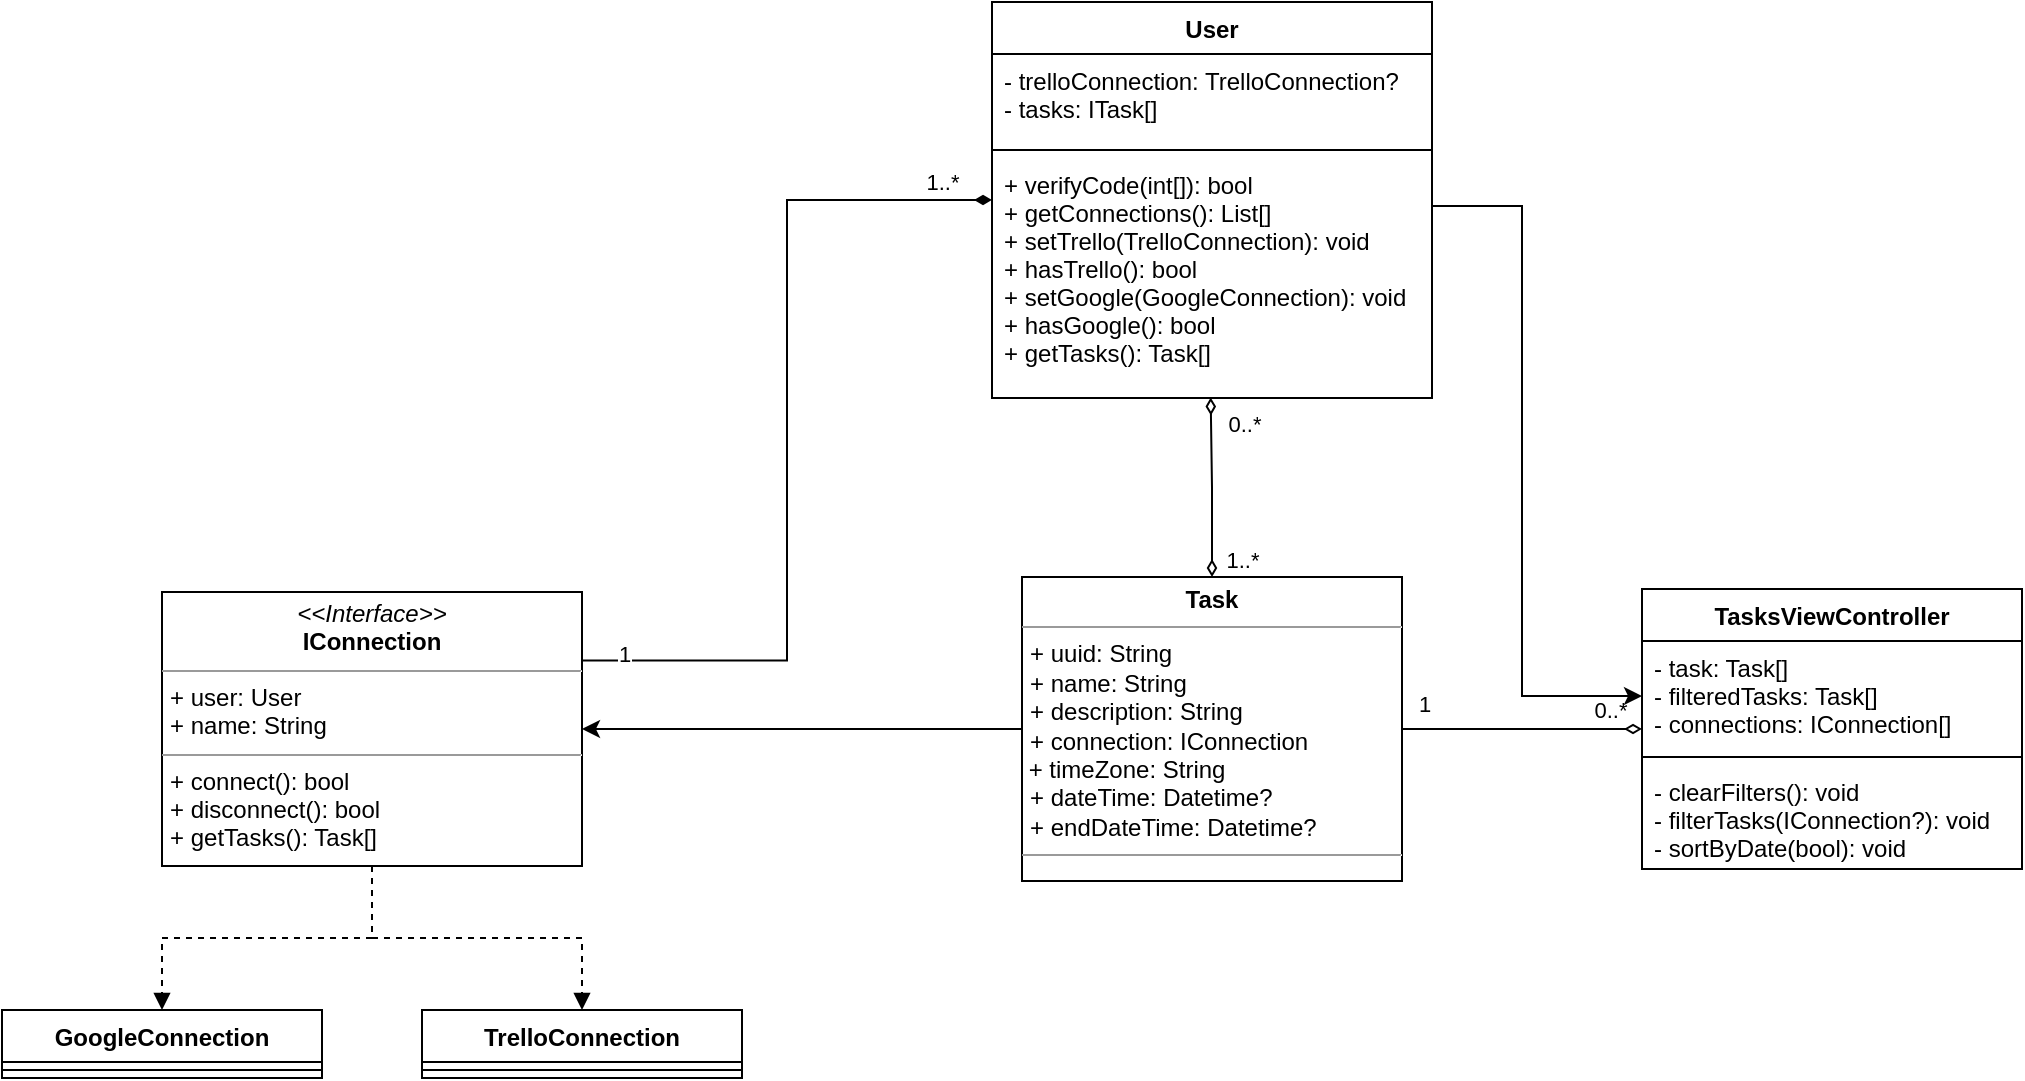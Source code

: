 <mxfile version="15.8.7" type="device" pages="8"><diagram name="objects" id="c4acf3e9-155e-7222-9cf6-157b1a14988f"><mxGraphModel dx="1102" dy="1025" grid="1" gridSize="10" guides="1" tooltips="1" connect="1" arrows="1" fold="1" page="1" pageScale="1" pageWidth="1100" pageHeight="850" background="none" math="0" shadow="0"><root><mxCell id="0"/><mxCell id="1" parent="0"/><mxCell id="479FMBqaORpaTtingYBn-34" style="edgeStyle=orthogonalEdgeStyle;rounded=0;orthogonalLoop=1;jettySize=auto;html=1;entryX=0.497;entryY=0.998;entryDx=0;entryDy=0;entryPerimeter=0;endArrow=diamondThin;endFill=0;startArrow=diamondThin;startFill=0;labelBackgroundColor=none;" parent="1" source="qAG87HGqs31yL2ftmN4N-1" target="qAG87HGqs31yL2ftmN4N-6" edge="1"><mxGeometry relative="1" as="geometry"/></mxCell><mxCell id="479FMBqaORpaTtingYBn-35" value="1..*" style="edgeLabel;html=1;align=center;verticalAlign=middle;resizable=0;points=[];labelBackgroundColor=none;" parent="479FMBqaORpaTtingYBn-34" vertex="1" connectable="0"><mxGeometry x="-0.153" y="-3" relative="1" as="geometry"><mxPoint x="12" y="30" as="offset"/></mxGeometry></mxCell><mxCell id="479FMBqaORpaTtingYBn-36" value="0..*" style="edgeLabel;html=1;align=center;verticalAlign=middle;resizable=0;points=[];labelBackgroundColor=none;" parent="479FMBqaORpaTtingYBn-34" vertex="1" connectable="0"><mxGeometry x="0.704" relative="1" as="geometry"><mxPoint x="16" as="offset"/></mxGeometry></mxCell><mxCell id="wJxzQ62k1vTJV0vwS_uj-3" style="edgeStyle=orthogonalEdgeStyle;rounded=0;orthogonalLoop=1;jettySize=auto;html=1;entryX=1;entryY=0.5;entryDx=0;entryDy=0;" parent="1" source="qAG87HGqs31yL2ftmN4N-1" target="qAG87HGqs31yL2ftmN4N-2" edge="1"><mxGeometry relative="1" as="geometry"/></mxCell><mxCell id="wJxzQ62k1vTJV0vwS_uj-4" style="edgeStyle=orthogonalEdgeStyle;rounded=0;orthogonalLoop=1;jettySize=auto;html=1;endArrow=diamondThin;endFill=0;" parent="1" source="qAG87HGqs31yL2ftmN4N-1" target="qAG87HGqs31yL2ftmN4N-14" edge="1"><mxGeometry relative="1" as="geometry"/></mxCell><mxCell id="wJxzQ62k1vTJV0vwS_uj-5" value="0..*" style="edgeLabel;html=1;align=center;verticalAlign=middle;resizable=0;points=[];" parent="wJxzQ62k1vTJV0vwS_uj-4" vertex="1" connectable="0"><mxGeometry x="0.733" y="1" relative="1" as="geometry"><mxPoint y="-9" as="offset"/></mxGeometry></mxCell><mxCell id="wJxzQ62k1vTJV0vwS_uj-6" value="1" style="edgeLabel;html=1;align=center;verticalAlign=middle;resizable=0;points=[];" parent="wJxzQ62k1vTJV0vwS_uj-4" vertex="1" connectable="0"><mxGeometry x="-0.813" y="1" relative="1" as="geometry"><mxPoint y="-12" as="offset"/></mxGeometry></mxCell><mxCell id="qAG87HGqs31yL2ftmN4N-1" value="&lt;p style=&quot;margin: 0px ; margin-top: 4px ; text-align: center&quot;&gt;&lt;b&gt;Task&lt;/b&gt;&lt;/p&gt;&lt;hr size=&quot;1&quot;&gt;&lt;p style=&quot;margin: 0px ; margin-left: 4px&quot;&gt;+ uuid: String&lt;br&gt;+ name: String&lt;/p&gt;&lt;p style=&quot;margin: 0px ; margin-left: 4px&quot;&gt;+ description: String&lt;/p&gt;&lt;p style=&quot;margin: 0px ; margin-left: 4px&quot;&gt;+ connection: IConnection&lt;/p&gt;&amp;nbsp;+ timeZone: String&lt;p style=&quot;margin: 0px ; margin-left: 4px&quot;&gt;+ dateTime: Datetime?&lt;/p&gt;&lt;p style=&quot;margin: 0px ; margin-left: 4px&quot;&gt;+ endDateTime: Datetime?&lt;/p&gt;&lt;hr size=&quot;1&quot;&gt;&lt;p style=&quot;margin: 0px ; margin-left: 4px&quot;&gt;&lt;br&gt;&lt;/p&gt;" style="verticalAlign=top;align=left;overflow=fill;fontSize=12;fontFamily=Helvetica;html=1;labelBackgroundColor=none;" parent="1" vertex="1"><mxGeometry x="560" y="417.5" width="190" height="152" as="geometry"/></mxCell><mxCell id="479FMBqaORpaTtingYBn-51" style="edgeStyle=orthogonalEdgeStyle;rounded=0;orthogonalLoop=1;jettySize=auto;html=1;dashed=1;startArrow=none;startFill=0;endArrow=block;endFill=1;labelBackgroundColor=none;" parent="1" source="qAG87HGqs31yL2ftmN4N-2" target="qAG87HGqs31yL2ftmN4N-41" edge="1"><mxGeometry relative="1" as="geometry"/></mxCell><mxCell id="479FMBqaORpaTtingYBn-52" style="edgeStyle=orthogonalEdgeStyle;rounded=0;orthogonalLoop=1;jettySize=auto;html=1;entryX=0.5;entryY=0;entryDx=0;entryDy=0;dashed=1;startArrow=none;startFill=0;endArrow=block;endFill=1;labelBackgroundColor=none;" parent="1" source="qAG87HGqs31yL2ftmN4N-2" target="qAG87HGqs31yL2ftmN4N-37" edge="1"><mxGeometry relative="1" as="geometry"/></mxCell><mxCell id="qAG87HGqs31yL2ftmN4N-2" value="&lt;p style=&quot;margin: 0px ; margin-top: 4px ; text-align: center&quot;&gt;&lt;i&gt;&amp;lt;&amp;lt;Interface&amp;gt;&amp;gt;&lt;/i&gt;&lt;br&gt;&lt;b&gt;IConnection&lt;/b&gt;&lt;/p&gt;&lt;hr size=&quot;1&quot;&gt;&lt;p style=&quot;margin: 0px ; margin-left: 4px&quot;&gt;+ user: User&lt;/p&gt;&lt;p style=&quot;margin: 0px ; margin-left: 4px&quot;&gt;+ name: String&lt;/p&gt;&lt;hr size=&quot;1&quot;&gt;&lt;p style=&quot;margin: 0px ; margin-left: 4px&quot;&gt;&lt;span&gt;+ connect(): bool&lt;/span&gt;&lt;/p&gt;&lt;p style=&quot;margin: 0px ; margin-left: 4px&quot;&gt;&lt;span&gt;+ disconnect(): bool&lt;/span&gt;&lt;/p&gt;&lt;p style=&quot;margin: 0px ; margin-left: 4px&quot;&gt;&lt;span&gt;+ getTasks(): Task[]&amp;nbsp;&lt;/span&gt;&lt;br&gt;&lt;/p&gt;" style="verticalAlign=top;align=left;overflow=fill;fontSize=12;fontFamily=Helvetica;html=1;labelBackgroundColor=none;" parent="1" vertex="1"><mxGeometry x="130" y="425" width="210" height="137" as="geometry"/></mxCell><mxCell id="479FMBqaORpaTtingYBn-46" style="edgeStyle=orthogonalEdgeStyle;rounded=0;orthogonalLoop=1;jettySize=auto;html=1;startArrow=none;startFill=0;endArrow=classic;endFill=1;entryX=0;entryY=0.5;entryDx=0;entryDy=0;labelBackgroundColor=none;" parent="1" source="qAG87HGqs31yL2ftmN4N-3" target="qAG87HGqs31yL2ftmN4N-15" edge="1"><mxGeometry relative="1" as="geometry"><Array as="points"><mxPoint x="810" y="232"/><mxPoint x="810" y="477"/><mxPoint x="870" y="477"/></Array></mxGeometry></mxCell><mxCell id="wJxzQ62k1vTJV0vwS_uj-7" style="edgeStyle=orthogonalEdgeStyle;rounded=0;orthogonalLoop=1;jettySize=auto;html=1;entryX=1;entryY=0.25;entryDx=0;entryDy=0;endArrow=none;endFill=0;startArrow=diamondThin;startFill=1;" parent="1" source="qAG87HGqs31yL2ftmN4N-3" target="qAG87HGqs31yL2ftmN4N-2" edge="1"><mxGeometry relative="1" as="geometry"/></mxCell><mxCell id="wJxzQ62k1vTJV0vwS_uj-9" value="1..*" style="edgeLabel;html=1;align=center;verticalAlign=middle;resizable=0;points=[];" parent="wJxzQ62k1vTJV0vwS_uj-7" vertex="1" connectable="0"><mxGeometry x="-0.883" y="-4" relative="1" as="geometry"><mxPoint y="-5" as="offset"/></mxGeometry></mxCell><mxCell id="wJxzQ62k1vTJV0vwS_uj-10" value="1" style="edgeLabel;html=1;align=center;verticalAlign=middle;resizable=0;points=[];" parent="wJxzQ62k1vTJV0vwS_uj-7" vertex="1" connectable="0"><mxGeometry x="0.906" y="-4" relative="1" as="geometry"><mxPoint as="offset"/></mxGeometry></mxCell><mxCell id="qAG87HGqs31yL2ftmN4N-3" value="User" style="swimlane;fontStyle=1;align=center;verticalAlign=top;childLayout=stackLayout;horizontal=1;startSize=26;horizontalStack=0;resizeParent=1;resizeParentMax=0;resizeLast=0;collapsible=1;marginBottom=0;fillColor=#FFFFFF;labelBackgroundColor=none;" parent="1" vertex="1"><mxGeometry x="545" y="130" width="220" height="198" as="geometry"/></mxCell><mxCell id="qAG87HGqs31yL2ftmN4N-4" value="- trelloConnection: TrelloConnection?&#10;- tasks: ITask[]" style="text;strokeColor=none;fillColor=none;align=left;verticalAlign=top;spacingLeft=4;spacingRight=4;overflow=hidden;rotatable=0;points=[[0,0.5],[1,0.5]];portConstraint=eastwest;labelBackgroundColor=none;" parent="qAG87HGqs31yL2ftmN4N-3" vertex="1"><mxGeometry y="26" width="220" height="44" as="geometry"/></mxCell><mxCell id="qAG87HGqs31yL2ftmN4N-5" value="" style="line;strokeWidth=1;fillColor=none;align=left;verticalAlign=middle;spacingTop=-1;spacingLeft=3;spacingRight=3;rotatable=0;labelPosition=right;points=[];portConstraint=eastwest;labelBackgroundColor=none;" parent="qAG87HGqs31yL2ftmN4N-3" vertex="1"><mxGeometry y="70" width="220" height="8" as="geometry"/></mxCell><mxCell id="qAG87HGqs31yL2ftmN4N-6" value="+ verifyCode(int[]): bool&#10;+ getConnections(): List[]&#10;+ setTrello(TrelloConnection): void&#10;+ hasTrello(): bool&#10;+ setGoogle(GoogleConnection): void&#10;+ hasGoogle(): bool&#10;+ getTasks(): Task[]" style="text;strokeColor=none;fillColor=none;align=left;verticalAlign=top;spacingLeft=4;spacingRight=4;overflow=hidden;rotatable=0;points=[[0,0.5],[1,0.5]];portConstraint=eastwest;labelBackgroundColor=none;" parent="qAG87HGqs31yL2ftmN4N-3" vertex="1"><mxGeometry y="78" width="220" height="120" as="geometry"/></mxCell><mxCell id="qAG87HGqs31yL2ftmN4N-14" value="TasksViewController" style="swimlane;fontStyle=1;align=center;verticalAlign=top;childLayout=stackLayout;horizontal=1;startSize=26;horizontalStack=0;resizeParent=1;resizeParentMax=0;resizeLast=0;collapsible=1;marginBottom=0;fillColor=#FFFFFF;labelBackgroundColor=none;" parent="1" vertex="1"><mxGeometry x="870" y="423.5" width="190" height="140" as="geometry"/></mxCell><mxCell id="qAG87HGqs31yL2ftmN4N-15" value="- task: Task[]&#10;- filteredTasks: Task[]&#10;- connections: IConnection[]" style="text;strokeColor=none;fillColor=none;align=left;verticalAlign=top;spacingLeft=4;spacingRight=4;overflow=hidden;rotatable=0;points=[[0,0.5],[1,0.5]];portConstraint=eastwest;labelBackgroundColor=none;" parent="qAG87HGqs31yL2ftmN4N-14" vertex="1"><mxGeometry y="26" width="190" height="54" as="geometry"/></mxCell><mxCell id="qAG87HGqs31yL2ftmN4N-16" value="" style="line;strokeWidth=1;fillColor=none;align=left;verticalAlign=middle;spacingTop=-1;spacingLeft=3;spacingRight=3;rotatable=0;labelPosition=right;points=[];portConstraint=eastwest;labelBackgroundColor=none;" parent="qAG87HGqs31yL2ftmN4N-14" vertex="1"><mxGeometry y="80" width="190" height="8" as="geometry"/></mxCell><mxCell id="qAG87HGqs31yL2ftmN4N-17" value="- clearFilters(): void&#10;- filterTasks(IConnection?): void&#10;- sortByDate(bool): void" style="text;strokeColor=none;fillColor=none;align=left;verticalAlign=top;spacingLeft=4;spacingRight=4;overflow=hidden;rotatable=0;points=[[0,0.5],[1,0.5]];portConstraint=eastwest;labelBackgroundColor=none;" parent="qAG87HGqs31yL2ftmN4N-14" vertex="1"><mxGeometry y="88" width="190" height="52" as="geometry"/></mxCell><mxCell id="qAG87HGqs31yL2ftmN4N-37" value="TrelloConnection" style="swimlane;fontStyle=1;align=center;verticalAlign=top;childLayout=stackLayout;horizontal=1;startSize=26;horizontalStack=0;resizeParent=1;resizeParentMax=0;resizeLast=0;collapsible=1;marginBottom=0;fillColor=#FFFFFF;labelBackgroundColor=none;" parent="1" vertex="1"><mxGeometry x="260" y="634" width="160" height="34" as="geometry"/></mxCell><mxCell id="qAG87HGqs31yL2ftmN4N-39" value="" style="line;strokeWidth=1;fillColor=none;align=left;verticalAlign=middle;spacingTop=-1;spacingLeft=3;spacingRight=3;rotatable=0;labelPosition=right;points=[];portConstraint=eastwest;labelBackgroundColor=none;" parent="qAG87HGqs31yL2ftmN4N-37" vertex="1"><mxGeometry y="26" width="160" height="8" as="geometry"/></mxCell><mxCell id="qAG87HGqs31yL2ftmN4N-41" value="GoogleConnection" style="swimlane;fontStyle=1;align=center;verticalAlign=top;childLayout=stackLayout;horizontal=1;startSize=26;horizontalStack=0;resizeParent=1;resizeParentMax=0;resizeLast=0;collapsible=1;marginBottom=0;fillColor=#FFFFFF;labelBackgroundColor=none;" parent="1" vertex="1"><mxGeometry x="50" y="634" width="160" height="34" as="geometry"/></mxCell><mxCell id="qAG87HGqs31yL2ftmN4N-43" value="" style="line;strokeWidth=1;fillColor=none;align=left;verticalAlign=middle;spacingTop=-1;spacingLeft=3;spacingRight=3;rotatable=0;labelPosition=right;points=[];portConstraint=eastwest;labelBackgroundColor=none;" parent="qAG87HGqs31yL2ftmN4N-41" vertex="1"><mxGeometry y="26" width="160" height="8" as="geometry"/></mxCell></root></mxGraphModel></diagram><diagram id="hicM_VRNkgBod7-8KeGH" name="ValidateUser"><mxGraphModel dx="2942" dy="1225" grid="1" gridSize="10" guides="1" tooltips="1" connect="1" arrows="1" fold="1" page="1" pageScale="1" pageWidth="1100" pageHeight="850" math="0" shadow="0"><root><mxCell id="VE0CXo0zXC8THu6webNj-0"/><mxCell id="VE0CXo0zXC8THu6webNj-1" parent="VE0CXo0zXC8THu6webNj-0"/><mxCell id="9j-a7yuQffWywCMtLHny-0" value="ValidateUser" style="shape=umlFrame;whiteSpace=wrap;html=1;labelBackgroundColor=default;fillColor=default;width=150;height=30;" parent="VE0CXo0zXC8THu6webNj-1" vertex="1"><mxGeometry x="10" y="10" width="450" height="250" as="geometry"/></mxCell><mxCell id="Cuh77TP77Z4yjUwXI4Io-0" value="" style="shape=umlLifeline;participant=umlActor;perimeter=lifelinePerimeter;whiteSpace=wrap;html=1;container=1;collapsible=0;recursiveResize=0;verticalAlign=top;spacingTop=36;outlineConnect=0;" parent="VE0CXo0zXC8THu6webNj-1" vertex="1"><mxGeometry x="50" y="70" width="20" height="170" as="geometry"/></mxCell><mxCell id="0GEr8mqfMvq5lsfHQbk6-0" value="" style="html=1;points=[];perimeter=orthogonalPerimeter;" parent="Cuh77TP77Z4yjUwXI4Io-0" vertex="1"><mxGeometry x="5" y="60" width="10" height="100" as="geometry"/></mxCell><mxCell id="Cuh77TP77Z4yjUwXI4Io-1" value=":SmartMirror" style="shape=umlLifeline;perimeter=lifelinePerimeter;whiteSpace=wrap;html=1;container=1;collapsible=0;recursiveResize=0;outlineConnect=0;" parent="VE0CXo0zXC8THu6webNj-1" vertex="1"><mxGeometry x="170" y="70" width="100" height="170" as="geometry"/></mxCell><mxCell id="0GEr8mqfMvq5lsfHQbk6-1" value="" style="html=1;points=[];perimeter=orthogonalPerimeter;" parent="Cuh77TP77Z4yjUwXI4Io-1" vertex="1"><mxGeometry x="45" y="60" width="10" height="100" as="geometry"/></mxCell><mxCell id="hUw5KnaCHuZjkB6DWMlz-0" value=":User" style="shape=umlLifeline;perimeter=lifelinePerimeter;whiteSpace=wrap;html=1;container=1;collapsible=0;recursiveResize=0;outlineConnect=0;" parent="VE0CXo0zXC8THu6webNj-1" vertex="1"><mxGeometry x="330" y="70" width="100" height="170" as="geometry"/></mxCell><mxCell id="PkJLVLfTf_6x_08dS5nS-3" value="" style="html=1;points=[];perimeter=orthogonalPerimeter;" parent="hUw5KnaCHuZjkB6DWMlz-0" vertex="1"><mxGeometry x="45" y="60" width="10" height="100" as="geometry"/></mxCell><mxCell id="ztdnOOwuudm6rPmFdufF-0" value="MirrorUser" style="text;html=1;strokeColor=none;fillColor=none;align=center;verticalAlign=middle;whiteSpace=wrap;rounded=0;labelBackgroundColor=default;" parent="VE0CXo0zXC8THu6webNj-1" vertex="1"><mxGeometry x="30" y="40" width="60" height="30" as="geometry"/></mxCell><mxCell id="sweAXN6GHz_kAGWKmhMI-0" value="User[]" style="html=1;verticalAlign=bottom;endArrow=open;dashed=1;endSize=8;rounded=0;labelBackgroundColor=default;exitX=-0.1;exitY=0.306;exitDx=0;exitDy=0;exitPerimeter=0;entryX=1.029;entryY=0.298;entryDx=0;entryDy=0;entryPerimeter=0;" parent="VE0CXo0zXC8THu6webNj-1" source="0GEr8mqfMvq5lsfHQbk6-1" target="0GEr8mqfMvq5lsfHQbk6-0" edge="1"><mxGeometry relative="1" as="geometry"><mxPoint x="215.34" y="160.04" as="sourcePoint"/><mxPoint x="110" y="160" as="targetPoint"/></mxGeometry></mxCell><mxCell id="sweAXN6GHz_kAGWKmhMI-1" value="authenticate(User, String)" style="html=1;verticalAlign=bottom;endArrow=block;rounded=0;labelBackgroundColor=default;exitX=0.965;exitY=0.5;exitDx=0;exitDy=0;exitPerimeter=0;entryX=-0.084;entryY=0.5;entryDx=0;entryDy=0;entryPerimeter=0;" parent="VE0CXo0zXC8THu6webNj-1" source="0GEr8mqfMvq5lsfHQbk6-0" target="0GEr8mqfMvq5lsfHQbk6-1" edge="1"><mxGeometry width="80" relative="1" as="geometry"><mxPoint x="90" y="180" as="sourcePoint"/><mxPoint x="170" y="180" as="targetPoint"/></mxGeometry></mxCell><mxCell id="sweAXN6GHz_kAGWKmhMI-2" value="getUsers()" style="html=1;verticalAlign=bottom;endArrow=block;rounded=0;labelBackgroundColor=default;entryX=-0.003;entryY=0.098;entryDx=0;entryDy=0;entryPerimeter=0;" parent="VE0CXo0zXC8THu6webNj-1" source="0GEr8mqfMvq5lsfHQbk6-0" target="0GEr8mqfMvq5lsfHQbk6-1" edge="1"><mxGeometry width="80" relative="1" as="geometry"><mxPoint x="90" y="140" as="sourcePoint"/><mxPoint x="170" y="140" as="targetPoint"/></mxGeometry></mxCell><mxCell id="sweAXN6GHz_kAGWKmhMI-3" value="verifyCode(String)" style="html=1;verticalAlign=bottom;endArrow=block;rounded=0;labelBackgroundColor=default;exitX=0.966;exitY=0.698;exitDx=0;exitDy=0;exitPerimeter=0;entryX=0;entryY=0.7;entryDx=0;entryDy=0;entryPerimeter=0;" parent="VE0CXo0zXC8THu6webNj-1" source="0GEr8mqfMvq5lsfHQbk6-1" target="PkJLVLfTf_6x_08dS5nS-3" edge="1"><mxGeometry width="80" relative="1" as="geometry"><mxPoint x="250" y="200" as="sourcePoint"/><mxPoint x="330" y="200" as="targetPoint"/></mxGeometry></mxCell><mxCell id="sweAXN6GHz_kAGWKmhMI-4" value="bool" style="html=1;verticalAlign=bottom;endArrow=open;dashed=1;endSize=8;rounded=0;labelBackgroundColor=default;exitX=0;exitY=0.897;exitDx=0;exitDy=0;exitPerimeter=0;" parent="VE0CXo0zXC8THu6webNj-1" source="PkJLVLfTf_6x_08dS5nS-3" target="0GEr8mqfMvq5lsfHQbk6-1" edge="1"><mxGeometry relative="1" as="geometry"><mxPoint x="350" y="220" as="sourcePoint"/><mxPoint x="270" y="220" as="targetPoint"/></mxGeometry></mxCell></root></mxGraphModel></diagram><diagram name="ViewTasks" id="qxwbyWDX572zojoTOQ6J"><mxGraphModel dx="2942" dy="1225" grid="1" gridSize="10" guides="1" tooltips="1" connect="1" arrows="1" fold="1" page="1" pageScale="1" pageWidth="1100" pageHeight="850" math="0" shadow="0"><root><mxCell id="ssUZcNrl1HIFEzTQWyy0-0"/><mxCell id="ssUZcNrl1HIFEzTQWyy0-1" parent="ssUZcNrl1HIFEzTQWyy0-0"/><mxCell id="gQPjB6Xiz0OQfHeISH02-0" value="ViewTasks" style="shape=umlFrame;whiteSpace=wrap;html=1;labelBackgroundColor=default;fillColor=default;width=150;height=30;" parent="ssUZcNrl1HIFEzTQWyy0-1" vertex="1"><mxGeometry x="10" y="10" width="610" height="310" as="geometry"/></mxCell><mxCell id="ssUZcNrl1HIFEzTQWyy0-2" value="" style="shape=umlLifeline;participant=umlActor;perimeter=lifelinePerimeter;whiteSpace=wrap;html=1;container=1;collapsible=0;recursiveResize=0;verticalAlign=top;spacingTop=36;outlineConnect=0;" parent="ssUZcNrl1HIFEzTQWyy0-1" vertex="1"><mxGeometry x="50" y="70" width="20" height="230" as="geometry"/></mxCell><mxCell id="ONKqaKUq7SZZ5B4sFFMA-23" value="" style="html=1;points=[];perimeter=orthogonalPerimeter;labelBackgroundColor=default;fillColor=default;" parent="ssUZcNrl1HIFEzTQWyy0-2" vertex="1"><mxGeometry x="5" y="60" width="10" height="160" as="geometry"/></mxCell><mxCell id="ssUZcNrl1HIFEzTQWyy0-4" value=":SmartMirror" style="shape=umlLifeline;perimeter=lifelinePerimeter;whiteSpace=wrap;html=1;container=1;collapsible=0;recursiveResize=0;outlineConnect=0;" parent="ssUZcNrl1HIFEzTQWyy0-1" vertex="1"><mxGeometry x="170" y="70" width="100" height="130" as="geometry"/></mxCell><mxCell id="ssUZcNrl1HIFEzTQWyy0-8" value=":TaskViewController" style="shape=umlLifeline;perimeter=lifelinePerimeter;whiteSpace=wrap;html=1;container=1;collapsible=0;recursiveResize=0;outlineConnect=0;" parent="ssUZcNrl1HIFEzTQWyy0-1" vertex="1"><mxGeometry x="320" y="70" width="120" height="230" as="geometry"/></mxCell><mxCell id="ONKqaKUq7SZZ5B4sFFMA-25" value="" style="html=1;points=[];perimeter=orthogonalPerimeter;labelBackgroundColor=default;fillColor=default;" parent="ssUZcNrl1HIFEzTQWyy0-8" vertex="1"><mxGeometry x="55" y="80" width="10" height="140" as="geometry"/></mxCell><mxCell id="ssUZcNrl1HIFEzTQWyy0-18" value="MirrorUser" style="text;html=1;strokeColor=none;fillColor=none;align=center;verticalAlign=middle;whiteSpace=wrap;rounded=0;labelBackgroundColor=default;" parent="ssUZcNrl1HIFEzTQWyy0-1" vertex="1"><mxGeometry x="30" y="40" width="60" height="30" as="geometry"/></mxCell><mxCell id="ONKqaKUq7SZZ5B4sFFMA-1" value=":User" style="shape=umlLifeline;perimeter=lifelinePerimeter;whiteSpace=wrap;html=1;container=1;collapsible=0;recursiveResize=0;outlineConnect=0;" parent="ssUZcNrl1HIFEzTQWyy0-1" vertex="1"><mxGeometry x="490" y="70" width="100" height="230" as="geometry"/></mxCell><mxCell id="ONKqaKUq7SZZ5B4sFFMA-26" value="" style="html=1;points=[];perimeter=orthogonalPerimeter;labelBackgroundColor=default;fillColor=default;" parent="ONKqaKUq7SZZ5B4sFFMA-1" vertex="1"><mxGeometry x="45" y="100" width="10" height="40" as="geometry"/></mxCell><mxCell id="ONKqaKUq7SZZ5B4sFFMA-3" value="open task view" style="html=1;verticalAlign=bottom;endArrow=block;rounded=0;labelBackgroundColor=default;exitX=0.914;exitY=0.057;exitDx=0;exitDy=0;exitPerimeter=0;entryX=0.086;entryY=0.243;entryDx=0;entryDy=0;entryPerimeter=0;" parent="ssUZcNrl1HIFEzTQWyy0-1" source="ONKqaKUq7SZZ5B4sFFMA-23" target="ONKqaKUq7SZZ5B4sFFMA-24" edge="1"><mxGeometry width="80" relative="1" as="geometry"><mxPoint x="90" y="210" as="sourcePoint"/><mxPoint x="210" y="140" as="targetPoint"/><Array as="points"/></mxGeometry></mxCell><mxCell id="ONKqaKUq7SZZ5B4sFFMA-4" value="loadUserTasks(activeUser)" style="html=1;verticalAlign=bottom;endArrow=block;rounded=0;labelBackgroundColor=default;entryX=-0.038;entryY=0.069;entryDx=0;entryDy=0;entryPerimeter=0;" parent="ssUZcNrl1HIFEzTQWyy0-1" target="ONKqaKUq7SZZ5B4sFFMA-25" edge="1"><mxGeometry width="80" relative="1" as="geometry"><mxPoint x="219.929" y="160" as="sourcePoint"/><mxPoint x="370" y="160" as="targetPoint"/><Array as="points"/></mxGeometry></mxCell><mxCell id="ONKqaKUq7SZZ5B4sFFMA-6" value="getTasks()" style="html=1;verticalAlign=bottom;endArrow=block;rounded=0;labelBackgroundColor=default;entryX=0.105;entryY=0.24;entryDx=0;entryDy=0;entryPerimeter=0;exitX=1.01;exitY=0.212;exitDx=0;exitDy=0;exitPerimeter=0;" parent="ssUZcNrl1HIFEzTQWyy0-1" source="ONKqaKUq7SZZ5B4sFFMA-25" target="ONKqaKUq7SZZ5B4sFFMA-26" edge="1"><mxGeometry width="80" relative="1" as="geometry"><mxPoint x="390" y="180" as="sourcePoint"/><mxPoint x="539.5" y="180" as="targetPoint"/><Array as="points"/></mxGeometry></mxCell><mxCell id="ONKqaKUq7SZZ5B4sFFMA-16" value="filterTasks(IConnection[])" style="html=1;verticalAlign=bottom;endArrow=block;rounded=0;labelBackgroundColor=default;entryX=-0.033;entryY=0.76;entryDx=0;entryDy=0;entryPerimeter=0;" parent="ssUZcNrl1HIFEzTQWyy0-1" edge="1"><mxGeometry width="80" relative="1" as="geometry"><mxPoint x="65" y="240" as="sourcePoint"/><mxPoint x="374.67" y="240" as="targetPoint"/><Array as="points"/></mxGeometry></mxCell><mxCell id="ONKqaKUq7SZZ5B4sFFMA-18" value="sortByDate(bool)" style="html=1;verticalAlign=bottom;endArrow=block;rounded=0;labelBackgroundColor=default;entryX=-0.033;entryY=0.84;entryDx=0;entryDy=0;entryPerimeter=0;" parent="ssUZcNrl1HIFEzTQWyy0-1" edge="1"><mxGeometry width="80" relative="1" as="geometry"><mxPoint x="65" y="260" as="sourcePoint"/><mxPoint x="374.67" y="260" as="targetPoint"/><Array as="points"/></mxGeometry></mxCell><mxCell id="ONKqaKUq7SZZ5B4sFFMA-19" value="" style="html=1;verticalAlign=bottom;endArrow=open;dashed=1;endSize=8;rounded=0;labelBackgroundColor=default;exitX=-0.257;exitY=0.681;exitDx=0;exitDy=0;exitPerimeter=0;" parent="ssUZcNrl1HIFEzTQWyy0-1" edge="1"><mxGeometry relative="1" as="geometry"><mxPoint x="372.43" y="220.25" as="sourcePoint"/><mxPoint x="65" y="220.25" as="targetPoint"/></mxGeometry></mxCell><mxCell id="ONKqaKUq7SZZ5B4sFFMA-20" value="filteredTasks" style="edgeLabel;html=1;align=center;verticalAlign=middle;resizable=0;points=[];" parent="ONKqaKUq7SZZ5B4sFFMA-19" vertex="1" connectable="0"><mxGeometry x="-0.138" y="-1" relative="1" as="geometry"><mxPoint x="-11" y="-9" as="offset"/></mxGeometry></mxCell><mxCell id="ONKqaKUq7SZZ5B4sFFMA-21" value="" style="html=1;verticalAlign=bottom;endArrow=open;dashed=1;endSize=8;rounded=0;labelBackgroundColor=default;exitX=0.067;exitY=0.919;exitDx=0;exitDy=0;exitPerimeter=0;" parent="ssUZcNrl1HIFEzTQWyy0-1" edge="1"><mxGeometry relative="1" as="geometry"><mxPoint x="375.67" y="279.75" as="sourcePoint"/><mxPoint x="65" y="279.75" as="targetPoint"/></mxGeometry></mxCell><mxCell id="ONKqaKUq7SZZ5B4sFFMA-22" value="filteredTasks" style="edgeLabel;html=1;align=center;verticalAlign=middle;resizable=0;points=[];" parent="ONKqaKUq7SZZ5B4sFFMA-21" vertex="1" connectable="0"><mxGeometry x="-0.138" y="-1" relative="1" as="geometry"><mxPoint x="-11" y="-9" as="offset"/></mxGeometry></mxCell><mxCell id="ONKqaKUq7SZZ5B4sFFMA-24" value="" style="html=1;points=[];perimeter=orthogonalPerimeter;labelBackgroundColor=default;fillColor=default;" parent="ssUZcNrl1HIFEzTQWyy0-1" vertex="1"><mxGeometry x="215" y="130" width="10" height="40" as="geometry"/></mxCell><mxCell id="ONKqaKUq7SZZ5B4sFFMA-12" value="" style="html=1;verticalAlign=bottom;endArrow=open;dashed=1;endSize=8;rounded=0;labelBackgroundColor=default;entryX=1.033;entryY=0.599;entryDx=0;entryDy=0;entryPerimeter=0;exitX=-0.033;exitY=0.763;exitDx=0;exitDy=0;exitPerimeter=0;" parent="ssUZcNrl1HIFEzTQWyy0-1" edge="1"><mxGeometry relative="1" as="geometry"><mxPoint x="534.67" y="199.71" as="sourcePoint"/><mxPoint x="385.33" y="199.75" as="targetPoint"/></mxGeometry></mxCell><mxCell id="ONKqaKUq7SZZ5B4sFFMA-13" value="ITask[]" style="edgeLabel;html=1;align=center;verticalAlign=middle;resizable=0;points=[];" parent="ONKqaKUq7SZZ5B4sFFMA-12" vertex="1" connectable="0"><mxGeometry x="-0.138" y="-1" relative="1" as="geometry"><mxPoint x="-11" y="-9" as="offset"/></mxGeometry></mxCell></root></mxGraphModel></diagram><diagram name="ViewUnvisitedTasks" id="M4Fs6Sh7pgFPt5oZGFmm"><mxGraphModel dx="2942" dy="1225" grid="1" gridSize="10" guides="1" tooltips="1" connect="1" arrows="1" fold="1" page="1" pageScale="1" pageWidth="1100" pageHeight="850" math="0" shadow="0"><root><mxCell id="Ki6pN4W9C_8Ykn7EgMq9-0"/><mxCell id="Ki6pN4W9C_8Ykn7EgMq9-1" parent="Ki6pN4W9C_8Ykn7EgMq9-0"/><mxCell id="VWcmjscTVBo4fIG7iPxc-0" value="ViewUnvisitedTasks" style="shape=umlFrame;whiteSpace=wrap;html=1;labelBackgroundColor=default;fillColor=default;width=150;height=30;" parent="Ki6pN4W9C_8Ykn7EgMq9-1" vertex="1"><mxGeometry x="10" y="10" width="610" height="290" as="geometry"/></mxCell><mxCell id="Ki6pN4W9C_8Ykn7EgMq9-2" value="" style="shape=umlLifeline;participant=umlActor;perimeter=lifelinePerimeter;whiteSpace=wrap;html=1;container=1;collapsible=0;recursiveResize=0;verticalAlign=top;spacingTop=36;outlineConnect=0;" parent="Ki6pN4W9C_8Ykn7EgMq9-1" vertex="1"><mxGeometry x="50" y="70" width="20" height="210" as="geometry"/></mxCell><mxCell id="Ki6pN4W9C_8Ykn7EgMq9-3" value="" style="html=1;points=[];perimeter=orthogonalPerimeter;labelBackgroundColor=default;fillColor=default;" parent="Ki6pN4W9C_8Ykn7EgMq9-2" vertex="1"><mxGeometry x="5" y="60" width="10" height="140" as="geometry"/></mxCell><mxCell id="Ki6pN4W9C_8Ykn7EgMq9-4" value=":SmartMirror" style="shape=umlLifeline;perimeter=lifelinePerimeter;whiteSpace=wrap;html=1;container=1;collapsible=0;recursiveResize=0;outlineConnect=0;" parent="Ki6pN4W9C_8Ykn7EgMq9-1" vertex="1"><mxGeometry x="170" y="70" width="100" height="170" as="geometry"/></mxCell><mxCell id="Ki6pN4W9C_8Ykn7EgMq9-5" value=":TaskViewController" style="shape=umlLifeline;perimeter=lifelinePerimeter;whiteSpace=wrap;html=1;container=1;collapsible=0;recursiveResize=0;outlineConnect=0;" parent="Ki6pN4W9C_8Ykn7EgMq9-1" vertex="1"><mxGeometry x="320" y="70" width="120" height="210" as="geometry"/></mxCell><mxCell id="Ki6pN4W9C_8Ykn7EgMq9-6" value="" style="html=1;points=[];perimeter=orthogonalPerimeter;labelBackgroundColor=default;fillColor=default;" parent="Ki6pN4W9C_8Ykn7EgMq9-5" vertex="1"><mxGeometry x="55" y="80" width="10" height="120" as="geometry"/></mxCell><mxCell id="Ki6pN4W9C_8Ykn7EgMq9-7" value="MirrorUser" style="text;html=1;strokeColor=none;fillColor=none;align=center;verticalAlign=middle;whiteSpace=wrap;rounded=0;labelBackgroundColor=default;" parent="Ki6pN4W9C_8Ykn7EgMq9-1" vertex="1"><mxGeometry x="30" y="40" width="60" height="30" as="geometry"/></mxCell><mxCell id="Ki6pN4W9C_8Ykn7EgMq9-8" value=":User" style="shape=umlLifeline;perimeter=lifelinePerimeter;whiteSpace=wrap;html=1;container=1;collapsible=0;recursiveResize=0;outlineConnect=0;" parent="Ki6pN4W9C_8Ykn7EgMq9-1" vertex="1"><mxGeometry x="490" y="70" width="100" height="210" as="geometry"/></mxCell><mxCell id="Ki6pN4W9C_8Ykn7EgMq9-9" value="" style="html=1;points=[];perimeter=orthogonalPerimeter;labelBackgroundColor=default;fillColor=default;" parent="Ki6pN4W9C_8Ykn7EgMq9-8" vertex="1"><mxGeometry x="45" y="100" width="10" height="40" as="geometry"/></mxCell><mxCell id="Ki6pN4W9C_8Ykn7EgMq9-10" value="open unvisited task view" style="html=1;verticalAlign=bottom;endArrow=block;rounded=0;labelBackgroundColor=default;exitX=0.947;exitY=0.069;exitDx=0;exitDy=0;exitPerimeter=0;entryX=-0.068;entryY=0.098;entryDx=0;entryDy=0;entryPerimeter=0;" parent="Ki6pN4W9C_8Ykn7EgMq9-1" source="Ki6pN4W9C_8Ykn7EgMq9-3" target="Ki6pN4W9C_8Ykn7EgMq9-19" edge="1"><mxGeometry width="80" relative="1" as="geometry"><mxPoint x="90" y="210" as="sourcePoint"/><mxPoint x="210" y="140" as="targetPoint"/><Array as="points"/></mxGeometry></mxCell><mxCell id="Ki6pN4W9C_8Ykn7EgMq9-11" value="loadUserTasks(activeUser)" style="html=1;verticalAlign=bottom;endArrow=block;rounded=0;labelBackgroundColor=default;entryX=0.06;entryY=0.08;entryDx=0;entryDy=0;entryPerimeter=0;" parent="Ki6pN4W9C_8Ykn7EgMq9-1" target="Ki6pN4W9C_8Ykn7EgMq9-6" edge="1"><mxGeometry width="80" relative="1" as="geometry"><mxPoint x="219.929" y="160" as="sourcePoint"/><mxPoint x="370" y="160" as="targetPoint"/><Array as="points"/></mxGeometry></mxCell><mxCell id="Ki6pN4W9C_8Ykn7EgMq9-12" value="getTasks()" style="html=1;verticalAlign=bottom;endArrow=block;rounded=0;labelBackgroundColor=default;entryX=-0.053;entryY=0.247;entryDx=0;entryDy=0;entryPerimeter=0;exitX=0.923;exitY=0.243;exitDx=0;exitDy=0;exitPerimeter=0;" parent="Ki6pN4W9C_8Ykn7EgMq9-1" source="Ki6pN4W9C_8Ykn7EgMq9-6" target="Ki6pN4W9C_8Ykn7EgMq9-9" edge="1"><mxGeometry width="80" relative="1" as="geometry"><mxPoint x="390" y="180" as="sourcePoint"/><mxPoint x="539.5" y="180" as="targetPoint"/><Array as="points"/></mxGeometry></mxCell><mxCell id="Ki6pN4W9C_8Ykn7EgMq9-15" value="" style="html=1;verticalAlign=bottom;endArrow=open;dashed=1;endSize=8;rounded=0;labelBackgroundColor=default;exitX=-0.257;exitY=0.681;exitDx=0;exitDy=0;exitPerimeter=0;" parent="Ki6pN4W9C_8Ykn7EgMq9-1" edge="1"><mxGeometry relative="1" as="geometry"><mxPoint x="373.72" y="260" as="sourcePoint"/><mxPoint x="66.29" y="260" as="targetPoint"/></mxGeometry></mxCell><mxCell id="Ki6pN4W9C_8Ykn7EgMq9-16" value="filteredTasks" style="edgeLabel;html=1;align=center;verticalAlign=middle;resizable=0;points=[];" parent="Ki6pN4W9C_8Ykn7EgMq9-15" vertex="1" connectable="0"><mxGeometry x="-0.138" y="-1" relative="1" as="geometry"><mxPoint x="-11" y="-9" as="offset"/></mxGeometry></mxCell><mxCell id="Ki6pN4W9C_8Ykn7EgMq9-19" value="" style="html=1;points=[];perimeter=orthogonalPerimeter;labelBackgroundColor=default;fillColor=default;" parent="Ki6pN4W9C_8Ykn7EgMq9-1" vertex="1"><mxGeometry x="215" y="130" width="10" height="100" as="geometry"/></mxCell><mxCell id="Ki6pN4W9C_8Ykn7EgMq9-20" value="" style="html=1;verticalAlign=bottom;endArrow=open;dashed=1;endSize=8;rounded=0;labelBackgroundColor=default;entryX=1.033;entryY=0.599;entryDx=0;entryDy=0;entryPerimeter=0;exitX=-0.033;exitY=0.763;exitDx=0;exitDy=0;exitPerimeter=0;" parent="Ki6pN4W9C_8Ykn7EgMq9-1" edge="1"><mxGeometry relative="1" as="geometry"><mxPoint x="534.67" y="199.71" as="sourcePoint"/><mxPoint x="385.33" y="199.75" as="targetPoint"/></mxGeometry></mxCell><mxCell id="Ki6pN4W9C_8Ykn7EgMq9-21" value="ITask[]" style="edgeLabel;html=1;align=center;verticalAlign=middle;resizable=0;points=[];" parent="Ki6pN4W9C_8Ykn7EgMq9-20" vertex="1" connectable="0"><mxGeometry x="-0.138" y="-1" relative="1" as="geometry"><mxPoint x="-11" y="-9" as="offset"/></mxGeometry></mxCell><mxCell id="Ki6pN4W9C_8Ykn7EgMq9-13" value="filterUnvisitedTasks(bool)" style="html=1;verticalAlign=bottom;endArrow=block;rounded=0;labelBackgroundColor=default;exitX=0.993;exitY=0.901;exitDx=0;exitDy=0;exitPerimeter=0;entryX=-0.123;entryY=0.577;entryDx=0;entryDy=0;entryPerimeter=0;" parent="Ki6pN4W9C_8Ykn7EgMq9-1" source="Ki6pN4W9C_8Ykn7EgMq9-19" target="Ki6pN4W9C_8Ykn7EgMq9-6" edge="1"><mxGeometry width="80" relative="1" as="geometry"><mxPoint x="70" y="200" as="sourcePoint"/><mxPoint x="379.67" y="200" as="targetPoint"/><Array as="points"/></mxGeometry></mxCell></root></mxGraphModel></diagram><diagram name="AddNewTask" id="UniAM-QObrLPFkaUEaha"><mxGraphModel dx="933" dy="583" grid="1" gridSize="10" guides="1" tooltips="1" connect="1" arrows="1" fold="1" page="1" pageScale="1" pageWidth="1100" pageHeight="850" math="0" shadow="0"><root><mxCell id="D96RlIMZp_LAhk5kVHzX-0"/><mxCell id="D96RlIMZp_LAhk5kVHzX-1" parent="D96RlIMZp_LAhk5kVHzX-0"/><mxCell id="PB6wrULOEzZB0-a0hV7U-0" value="AddNewTask" style="shape=umlFrame;whiteSpace=wrap;html=1;labelBackgroundColor=default;fillColor=default;width=150;height=30;" vertex="1" parent="D96RlIMZp_LAhk5kVHzX-1"><mxGeometry x="10" y="10" width="730" height="290" as="geometry"/></mxCell><mxCell id="D96RlIMZp_LAhk5kVHzX-2" value="" style="shape=umlLifeline;participant=umlActor;perimeter=lifelinePerimeter;whiteSpace=wrap;html=1;container=1;collapsible=0;recursiveResize=0;verticalAlign=top;spacingTop=36;outlineConnect=0;" vertex="1" parent="D96RlIMZp_LAhk5kVHzX-1"><mxGeometry x="50" y="70" width="20" height="210" as="geometry"/></mxCell><mxCell id="D96RlIMZp_LAhk5kVHzX-3" value="" style="html=1;points=[];perimeter=orthogonalPerimeter;labelBackgroundColor=default;fillColor=default;" vertex="1" parent="D96RlIMZp_LAhk5kVHzX-2"><mxGeometry x="5" y="80" width="10" height="20" as="geometry"/></mxCell><mxCell id="D96RlIMZp_LAhk5kVHzX-4" value=":User" style="shape=umlLifeline;perimeter=lifelinePerimeter;whiteSpace=wrap;html=1;container=1;collapsible=0;recursiveResize=0;outlineConnect=0;" vertex="1" parent="D96RlIMZp_LAhk5kVHzX-1"><mxGeometry x="170" y="70" width="100" height="210" as="geometry"/></mxCell><mxCell id="D96RlIMZp_LAhk5kVHzX-5" value=":IConnection" style="shape=umlLifeline;perimeter=lifelinePerimeter;whiteSpace=wrap;html=1;container=1;collapsible=0;recursiveResize=0;outlineConnect=0;" vertex="1" parent="D96RlIMZp_LAhk5kVHzX-1"><mxGeometry x="330" y="70" width="100" height="210" as="geometry"/></mxCell><mxCell id="h8WbRalJDAQ8Wc1mw9t4-1" value="" style="html=1;points=[];perimeter=orthogonalPerimeter;labelBackgroundColor=default;fillColor=default;" vertex="1" parent="D96RlIMZp_LAhk5kVHzX-5"><mxGeometry x="45" y="60" width="10" height="120" as="geometry"/></mxCell><mxCell id="D96RlIMZp_LAhk5kVHzX-7" value="TaskCreator" style="text;html=1;strokeColor=none;fillColor=none;align=center;verticalAlign=middle;whiteSpace=wrap;rounded=0;labelBackgroundColor=default;" vertex="1" parent="D96RlIMZp_LAhk5kVHzX-1"><mxGeometry x="30" y="40" width="60" height="30" as="geometry"/></mxCell><mxCell id="D96RlIMZp_LAhk5kVHzX-10" value="create task" style="html=1;verticalAlign=bottom;endArrow=block;rounded=0;labelBackgroundColor=default;exitX=0.947;exitY=0.069;exitDx=0;exitDy=0;exitPerimeter=0;entryX=-0.068;entryY=0.098;entryDx=0;entryDy=0;entryPerimeter=0;" edge="1" parent="D96RlIMZp_LAhk5kVHzX-1"><mxGeometry width="80" relative="1" as="geometry"><mxPoint x="65.15" y="160.0" as="sourcePoint"/><mxPoint x="215.0" y="160.14" as="targetPoint"/><Array as="points"/></mxGeometry></mxCell><mxCell id="D96RlIMZp_LAhk5kVHzX-15" value="" style="html=1;points=[];perimeter=orthogonalPerimeter;labelBackgroundColor=default;fillColor=default;" vertex="1" parent="D96RlIMZp_LAhk5kVHzX-1"><mxGeometry x="215" y="130" width="10" height="140" as="geometry"/></mxCell><mxCell id="QGE4CSdt1HtHZHVpQoXq-2" value="" style="shape=umlLifeline;participant=umlActor;perimeter=lifelinePerimeter;whiteSpace=wrap;html=1;container=1;collapsible=0;recursiveResize=0;verticalAlign=top;spacingTop=36;outlineConnect=0;" vertex="1" parent="D96RlIMZp_LAhk5kVHzX-1"><mxGeometry x="690" y="65" width="20" height="215" as="geometry"/></mxCell><mxCell id="XmEImdfaj7gUBNUywNoK-1" value="" style="html=1;points=[];perimeter=orthogonalPerimeter;labelBackgroundColor=default;fillColor=default;" vertex="1" parent="QGE4CSdt1HtHZHVpQoXq-2"><mxGeometry x="5" y="185" width="10" height="20" as="geometry"/></mxCell><mxCell id="QGE4CSdt1HtHZHVpQoXq-4" value="MirrorUser" style="text;html=1;strokeColor=none;fillColor=none;align=center;verticalAlign=middle;whiteSpace=wrap;rounded=0;labelBackgroundColor=default;" vertex="1" parent="D96RlIMZp_LAhk5kVHzX-1"><mxGeometry x="670" y="35" width="60" height="30" as="geometry"/></mxCell><mxCell id="QGE4CSdt1HtHZHVpQoXq-6" value="updateTasks()" style="edgeStyle=orthogonalEdgeStyle;html=1;align=left;spacingLeft=2;endArrow=block;rounded=0;labelBackgroundColor=default;exitX=1.017;exitY=0.1;exitDx=0;exitDy=0;exitPerimeter=0;" edge="1" parent="D96RlIMZp_LAhk5kVHzX-1" source="D96RlIMZp_LAhk5kVHzX-15"><mxGeometry x="-0.002" relative="1" as="geometry"><mxPoint x="225" y="145" as="sourcePoint"/><Array as="points"><mxPoint x="225" y="140"/><mxPoint x="260" y="140"/><mxPoint x="260" y="180"/><mxPoint x="225" y="180"/></Array><mxPoint x="225" y="180" as="targetPoint"/><mxPoint as="offset"/></mxGeometry></mxCell><mxCell id="QGE4CSdt1HtHZHVpQoXq-7" value=":ITask" style="shape=umlLifeline;perimeter=lifelinePerimeter;whiteSpace=wrap;html=1;container=1;collapsible=0;recursiveResize=0;outlineConnect=0;" vertex="1" parent="D96RlIMZp_LAhk5kVHzX-1"><mxGeometry x="490" y="200" width="100" height="40" as="geometry"/></mxCell><mxCell id="h8WbRalJDAQ8Wc1mw9t4-0" value="getTasks" style="html=1;verticalAlign=bottom;endArrow=block;rounded=0;labelBackgroundColor=default;entryX=0.02;entryY=0.58;entryDx=0;entryDy=0;entryPerimeter=0;exitX=1.032;exitY=0.499;exitDx=0;exitDy=0;exitPerimeter=0;" edge="1" parent="D96RlIMZp_LAhk5kVHzX-1" source="D96RlIMZp_LAhk5kVHzX-15" target="h8WbRalJDAQ8Wc1mw9t4-1"><mxGeometry width="80" relative="1" as="geometry"><mxPoint x="230" y="200" as="sourcePoint"/><mxPoint x="340" y="240" as="targetPoint"/></mxGeometry></mxCell><mxCell id="h8WbRalJDAQ8Wc1mw9t4-2" value="ITask[]" style="html=1;verticalAlign=bottom;endArrow=open;dashed=1;endSize=8;rounded=0;labelBackgroundColor=default;exitX=-0.06;exitY=0.917;exitDx=0;exitDy=0;exitPerimeter=0;entryX=0.98;entryY=0.78;entryDx=0;entryDy=0;entryPerimeter=0;" edge="1" parent="D96RlIMZp_LAhk5kVHzX-1" source="h8WbRalJDAQ8Wc1mw9t4-1" target="D96RlIMZp_LAhk5kVHzX-15"><mxGeometry relative="1" as="geometry"><mxPoint x="350" y="220" as="sourcePoint"/><mxPoint x="270" y="220" as="targetPoint"/></mxGeometry></mxCell><mxCell id="XmEImdfaj7gUBNUywNoK-2" value="&amp;lt;&amp;lt;create&amp;gt;&amp;gt;" style="html=1;verticalAlign=bottom;endArrow=block;rounded=0;labelBackgroundColor=default;exitX=0.98;exitY=0.753;exitDx=0;exitDy=0;exitPerimeter=0;" edge="1" parent="D96RlIMZp_LAhk5kVHzX-1" source="h8WbRalJDAQ8Wc1mw9t4-1"><mxGeometry width="80" relative="1" as="geometry"><mxPoint x="430" y="220" as="sourcePoint"/><mxPoint x="490" y="220" as="targetPoint"/></mxGeometry></mxCell><mxCell id="XmEImdfaj7gUBNUywNoK-4" value="newTasks" style="html=1;verticalAlign=bottom;endArrow=block;rounded=0;labelBackgroundColor=default;entryX=-0.06;entryY=0.48;entryDx=0;entryDy=0;entryPerimeter=0;" edge="1" parent="D96RlIMZp_LAhk5kVHzX-1" source="D96RlIMZp_LAhk5kVHzX-15" target="XmEImdfaj7gUBNUywNoK-1"><mxGeometry width="80" relative="1" as="geometry"><mxPoint x="250" y="260" as="sourcePoint"/><mxPoint x="330" y="260" as="targetPoint"/></mxGeometry></mxCell></root></mxGraphModel></diagram><diagram name="ConnectAccount" id="RALUKC27SB8zQB6hw-i5"><mxGraphModel dx="933" dy="583" grid="1" gridSize="10" guides="1" tooltips="1" connect="1" arrows="1" fold="1" page="1" pageScale="1" pageWidth="1100" pageHeight="850" math="0" shadow="0"><root><mxCell id="s0YtaKVRmQurjKWi_gJP-0"/><mxCell id="s0YtaKVRmQurjKWi_gJP-1" parent="s0YtaKVRmQurjKWi_gJP-0"/><mxCell id="s0YtaKVRmQurjKWi_gJP-2" value="ConnectAccount" style="shape=umlFrame;whiteSpace=wrap;html=1;labelBackgroundColor=default;fillColor=default;width=150;height=30;" vertex="1" parent="s0YtaKVRmQurjKWi_gJP-1"><mxGeometry x="10" y="10" width="770" height="470" as="geometry"/></mxCell><mxCell id="s0YtaKVRmQurjKWi_gJP-3" value="" style="shape=umlLifeline;participant=umlActor;perimeter=lifelinePerimeter;whiteSpace=wrap;html=1;container=1;collapsible=0;recursiveResize=0;verticalAlign=top;spacingTop=36;outlineConnect=0;" vertex="1" parent="s0YtaKVRmQurjKWi_gJP-1"><mxGeometry x="50" y="70" width="20" height="390" as="geometry"/></mxCell><mxCell id="s0YtaKVRmQurjKWi_gJP-4" value="" style="html=1;points=[];perimeter=orthogonalPerimeter;labelBackgroundColor=default;fillColor=default;" vertex="1" parent="s0YtaKVRmQurjKWi_gJP-3"><mxGeometry x="5" y="60" width="10" height="320" as="geometry"/></mxCell><mxCell id="s0YtaKVRmQurjKWi_gJP-5" value=":SmartMirror" style="shape=umlLifeline;perimeter=lifelinePerimeter;whiteSpace=wrap;html=1;container=1;collapsible=0;recursiveResize=0;outlineConnect=0;" vertex="1" parent="s0YtaKVRmQurjKWi_gJP-1"><mxGeometry x="170" y="70" width="100" height="390" as="geometry"/></mxCell><mxCell id="s0YtaKVRmQurjKWi_gJP-8" value="MirrorUser" style="text;html=1;strokeColor=none;fillColor=none;align=center;verticalAlign=middle;whiteSpace=wrap;rounded=0;labelBackgroundColor=default;" vertex="1" parent="s0YtaKVRmQurjKWi_gJP-1"><mxGeometry x="30" y="40" width="60" height="30" as="geometry"/></mxCell><mxCell id="s0YtaKVRmQurjKWi_gJP-9" value=":User" style="shape=umlLifeline;perimeter=lifelinePerimeter;whiteSpace=wrap;html=1;container=1;collapsible=0;recursiveResize=0;outlineConnect=0;" vertex="1" parent="s0YtaKVRmQurjKWi_gJP-1"><mxGeometry x="490" y="70" width="100" height="390" as="geometry"/></mxCell><mxCell id="LSDEa6g1cEz6WoSQ76Io-0" value="" style="html=1;points=[];perimeter=orthogonalPerimeter;labelBackgroundColor=default;fillColor=default;" vertex="1" parent="s0YtaKVRmQurjKWi_gJP-9"><mxGeometry x="45" y="200" width="10" height="140" as="geometry"/></mxCell><mxCell id="s0YtaKVRmQurjKWi_gJP-11" value="connect account" style="html=1;verticalAlign=bottom;endArrow=block;rounded=0;labelBackgroundColor=default;" edge="1" parent="s0YtaKVRmQurjKWi_gJP-1"><mxGeometry width="80" relative="1" as="geometry"><mxPoint x="66" y="140" as="sourcePoint"/><mxPoint x="214" y="139" as="targetPoint"/><Array as="points"/></mxGeometry></mxCell><mxCell id="s0YtaKVRmQurjKWi_gJP-16" value="" style="html=1;points=[];perimeter=orthogonalPerimeter;labelBackgroundColor=default;fillColor=default;" vertex="1" parent="s0YtaKVRmQurjKWi_gJP-1"><mxGeometry x="215" y="130" width="10" height="300" as="geometry"/></mxCell><mxCell id="LSDEa6g1cEz6WoSQ76Io-1" value="addConnection(IConnection)" style="html=1;verticalAlign=bottom;endArrow=block;rounded=0;labelBackgroundColor=default;exitX=0.94;exitY=0.304;exitDx=0;exitDy=0;exitPerimeter=0;" edge="1" parent="s0YtaKVRmQurjKWi_gJP-1"><mxGeometry width="80" relative="1" as="geometry"><mxPoint x="225.0" y="280.4" as="sourcePoint"/><mxPoint x="534" y="280" as="targetPoint"/><Array as="points"/></mxGeometry></mxCell><mxCell id="S12Cpx_zJsEGxhT-PeDY-0" value="bool" style="html=1;verticalAlign=bottom;endArrow=open;dashed=1;endSize=8;rounded=0;labelBackgroundColor=default;entryX=0.9;entryY=0.508;entryDx=0;entryDy=0;entryPerimeter=0;" edge="1" parent="s0YtaKVRmQurjKWi_gJP-1"><mxGeometry x="0.387" relative="1" as="geometry"><mxPoint x="535" y="340.8" as="sourcePoint"/><mxPoint x="225" y="340" as="targetPoint"/><mxPoint as="offset"/></mxGeometry></mxCell><mxCell id="oc-P4LQPAVGgT2zCRCRa-0" value=":IConnection" style="shape=umlLifeline;perimeter=lifelinePerimeter;whiteSpace=wrap;html=1;container=1;collapsible=0;recursiveResize=0;outlineConnect=0;" vertex="1" parent="s0YtaKVRmQurjKWi_gJP-1"><mxGeometry x="330" y="220" width="100" height="110" as="geometry"/></mxCell><mxCell id="BvzofyotfIFHEEQyE4ye-3" value="" style="html=1;points=[];perimeter=orthogonalPerimeter;labelBackgroundColor=default;fillColor=default;" vertex="1" parent="oc-P4LQPAVGgT2zCRCRa-0"><mxGeometry x="45" y="70" width="10" height="40" as="geometry"/></mxCell><mxCell id="BvzofyotfIFHEEQyE4ye-4" value="getTasks()" style="html=1;verticalAlign=bottom;endArrow=block;rounded=0;labelBackgroundColor=default;" edge="1" parent="oc-P4LQPAVGgT2zCRCRa-0"><mxGeometry width="80" relative="1" as="geometry"><mxPoint x="205" y="79" as="sourcePoint"/><mxPoint x="55" y="79" as="targetPoint"/></mxGeometry></mxCell><mxCell id="oc-P4LQPAVGgT2zCRCRa-3" value="Type&amp;lt;IConnection&amp;gt;[]" style="html=1;verticalAlign=bottom;endArrow=open;dashed=1;endSize=8;rounded=0;labelBackgroundColor=default;" edge="1" parent="s0YtaKVRmQurjKWi_gJP-1"><mxGeometry relative="1" as="geometry"><mxPoint x="214" y="160" as="sourcePoint"/><mxPoint x="66" y="160" as="targetPoint"/></mxGeometry></mxCell><mxCell id="oc-P4LQPAVGgT2zCRCRa-4" value="Type&amp;lt;IConnection&amp;gt;" style="html=1;verticalAlign=bottom;endArrow=block;rounded=0;labelBackgroundColor=default;" edge="1" parent="s0YtaKVRmQurjKWi_gJP-1"><mxGeometry width="80" relative="1" as="geometry"><mxPoint x="66" y="180" as="sourcePoint"/><mxPoint x="214" y="180" as="targetPoint"/></mxGeometry></mxCell><mxCell id="oc-P4LQPAVGgT2zCRCRa-8" value="connection form" style="html=1;verticalAlign=bottom;endArrow=open;dashed=1;endSize=8;rounded=0;labelBackgroundColor=default;entryX=1.083;entryY=0.212;entryDx=0;entryDy=0;entryPerimeter=0;exitX=-0.024;exitY=0.213;exitDx=0;exitDy=0;exitPerimeter=0;" edge="1" parent="s0YtaKVRmQurjKWi_gJP-1"><mxGeometry relative="1" as="geometry"><mxPoint x="215" y="200.14" as="sourcePoint"/><mxPoint x="66.07" y="200" as="targetPoint"/></mxGeometry></mxCell><mxCell id="oc-P4LQPAVGgT2zCRCRa-9" value="account information" style="html=1;verticalAlign=bottom;endArrow=block;rounded=0;labelBackgroundColor=default;exitX=1.063;exitY=0.352;exitDx=0;exitDy=0;exitPerimeter=0;entryX=-0.083;entryY=0.352;entryDx=0;entryDy=0;entryPerimeter=0;" edge="1" parent="s0YtaKVRmQurjKWi_gJP-1"><mxGeometry width="80" relative="1" as="geometry"><mxPoint x="65.87" y="219.6" as="sourcePoint"/><mxPoint x="214.41" y="219.6" as="targetPoint"/></mxGeometry></mxCell><mxCell id="S6eAJ1LM4yiSUPRNwymm-0" value="&amp;lt;&amp;lt;create&amp;gt;&amp;gt;" style="html=1;verticalAlign=bottom;endArrow=block;rounded=0;labelBackgroundColor=default;" edge="1" parent="s0YtaKVRmQurjKWi_gJP-1"><mxGeometry width="80" relative="1" as="geometry"><mxPoint x="225" y="240" as="sourcePoint"/><mxPoint x="330" y="240" as="targetPoint"/></mxGeometry></mxCell><mxCell id="BvzofyotfIFHEEQyE4ye-6" value="ITask[]" style="html=1;verticalAlign=bottom;endArrow=open;dashed=1;endSize=8;rounded=0;labelBackgroundColor=default;" edge="1" parent="s0YtaKVRmQurjKWi_gJP-1"><mxGeometry relative="1" as="geometry"><mxPoint x="386" y="320" as="sourcePoint"/><mxPoint x="534" y="320" as="targetPoint"/></mxGeometry></mxCell><mxCell id="ttPgUQmWSPs5NIkju4Bc-0" value=":TaskViewController" style="shape=umlLifeline;perimeter=lifelinePerimeter;whiteSpace=wrap;html=1;container=1;collapsible=0;recursiveResize=0;outlineConnect=0;" vertex="1" parent="s0YtaKVRmQurjKWi_gJP-1"><mxGeometry x="640" y="70" width="120" height="390" as="geometry"/></mxCell><mxCell id="ttPgUQmWSPs5NIkju4Bc-1" value="" style="html=1;points=[];perimeter=orthogonalPerimeter;labelBackgroundColor=default;fillColor=default;" vertex="1" parent="ttPgUQmWSPs5NIkju4Bc-0"><mxGeometry x="55" y="200" width="10" height="180" as="geometry"/></mxCell><mxCell id="flRt_SN0WTWiZCsKkUbg-0" value="loadUserTasks(User)" style="html=1;verticalAlign=bottom;endArrow=block;rounded=0;labelBackgroundColor=default;" edge="1" parent="s0YtaKVRmQurjKWi_gJP-1"><mxGeometry width="80" relative="1" as="geometry"><mxPoint x="225" y="360" as="sourcePoint"/><mxPoint x="694" y="360" as="targetPoint"/></mxGeometry></mxCell><mxCell id="zIxQAwJZyrQfY9vbUuZH-0" value="getTasks()" style="html=1;verticalAlign=bottom;endArrow=block;rounded=0;labelBackgroundColor=default;" edge="1" parent="s0YtaKVRmQurjKWi_gJP-1"><mxGeometry width="80" relative="1" as="geometry"><mxPoint x="694" y="379" as="sourcePoint"/><mxPoint x="545" y="380" as="targetPoint"/><Array as="points"/></mxGeometry></mxCell><mxCell id="zIxQAwJZyrQfY9vbUuZH-1" value="" style="html=1;verticalAlign=bottom;endArrow=open;dashed=1;endSize=8;rounded=0;labelBackgroundColor=default;" edge="1" parent="s0YtaKVRmQurjKWi_gJP-1"><mxGeometry relative="1" as="geometry"><mxPoint x="546" y="400" as="sourcePoint"/><mxPoint x="694" y="400" as="targetPoint"/></mxGeometry></mxCell><mxCell id="zIxQAwJZyrQfY9vbUuZH-2" value="ITask[]" style="edgeLabel;html=1;align=center;verticalAlign=middle;resizable=0;points=[];" vertex="1" connectable="0" parent="zIxQAwJZyrQfY9vbUuZH-1"><mxGeometry x="-0.138" y="-1" relative="1" as="geometry"><mxPoint x="-11" y="-9" as="offset"/></mxGeometry></mxCell><mxCell id="zIxQAwJZyrQfY9vbUuZH-3" value="filterTasks(IConnection[])" style="html=1;verticalAlign=bottom;endArrow=block;rounded=0;labelBackgroundColor=default;" edge="1" parent="s0YtaKVRmQurjKWi_gJP-1"><mxGeometry width="80" relative="1" as="geometry"><mxPoint x="225" y="420" as="sourcePoint"/><mxPoint x="694" y="420" as="targetPoint"/></mxGeometry></mxCell><mxCell id="AOtSdS6tYo2cTpG6GyUZ-0" value="filteredTasks" style="html=1;verticalAlign=bottom;endArrow=open;dashed=1;endSize=8;rounded=0;labelBackgroundColor=default;" edge="1" parent="s0YtaKVRmQurjKWi_gJP-1"><mxGeometry x="-0.002" relative="1" as="geometry"><mxPoint x="694" y="440" as="sourcePoint"/><mxPoint x="65" y="440" as="targetPoint"/><mxPoint as="offset"/></mxGeometry></mxCell></root></mxGraphModel></diagram><diagram name="AddNewUser" id="8zmB_uFg9qnxNIe7DjzL"><mxGraphModel dx="933" dy="583" grid="1" gridSize="10" guides="1" tooltips="1" connect="1" arrows="1" fold="1" page="1" pageScale="1" pageWidth="1100" pageHeight="850" math="0" shadow="0"><root><mxCell id="AvGcn0IZhNKd96oVkTQ--0"/><mxCell id="AvGcn0IZhNKd96oVkTQ--1" parent="AvGcn0IZhNKd96oVkTQ--0"/><mxCell id="AvGcn0IZhNKd96oVkTQ--2" value="AddNewUser" style="shape=umlFrame;whiteSpace=wrap;html=1;labelBackgroundColor=default;fillColor=default;width=150;height=30;" vertex="1" parent="AvGcn0IZhNKd96oVkTQ--1"><mxGeometry x="10" y="10" width="600" height="300" as="geometry"/></mxCell><mxCell id="AvGcn0IZhNKd96oVkTQ--3" value="" style="shape=umlLifeline;participant=umlActor;perimeter=lifelinePerimeter;whiteSpace=wrap;html=1;container=1;collapsible=0;recursiveResize=0;verticalAlign=top;spacingTop=36;outlineConnect=0;" vertex="1" parent="AvGcn0IZhNKd96oVkTQ--1"><mxGeometry x="50" y="70" width="20" height="190" as="geometry"/></mxCell><mxCell id="AvGcn0IZhNKd96oVkTQ--4" value="" style="html=1;points=[];perimeter=orthogonalPerimeter;" vertex="1" parent="AvGcn0IZhNKd96oVkTQ--3"><mxGeometry x="5" y="60" width="10" height="20" as="geometry"/></mxCell><mxCell id="AvGcn0IZhNKd96oVkTQ--5" value=":SmartMirror" style="shape=umlLifeline;perimeter=lifelinePerimeter;whiteSpace=wrap;html=1;container=1;collapsible=0;recursiveResize=0;outlineConnect=0;" vertex="1" parent="AvGcn0IZhNKd96oVkTQ--1"><mxGeometry x="170" y="70" width="100" height="190" as="geometry"/></mxCell><mxCell id="AvGcn0IZhNKd96oVkTQ--6" value="" style="html=1;points=[];perimeter=orthogonalPerimeter;" vertex="1" parent="AvGcn0IZhNKd96oVkTQ--5"><mxGeometry x="45" y="60" width="10" height="120" as="geometry"/></mxCell><mxCell id="5le0HdcljFOFocFQcJ6p-1" value="Type&amp;lt;IConnection&amp;gt;[]" style="html=1;verticalAlign=bottom;endArrow=block;rounded=0;labelBackgroundColor=default;dashed=1;" edge="1" parent="AvGcn0IZhNKd96oVkTQ--5"><mxGeometry y="-20" width="80" relative="1" as="geometry"><mxPoint x="55" y="170" as="sourcePoint"/><mxPoint x="365" y="170" as="targetPoint"/><mxPoint as="offset"/></mxGeometry></mxCell><mxCell id="AvGcn0IZhNKd96oVkTQ--7" value=":User" style="shape=umlLifeline;perimeter=lifelinePerimeter;whiteSpace=wrap;html=1;container=1;collapsible=0;recursiveResize=0;outlineConnect=0;" vertex="1" parent="AvGcn0IZhNKd96oVkTQ--1"><mxGeometry x="330" y="190" width="100" height="40" as="geometry"/></mxCell><mxCell id="IjmfuonT4gKCInJBZ2CE-3" value="&amp;lt;&amp;lt;create&amp;gt;&amp;gt;" style="html=1;verticalAlign=bottom;endArrow=block;rounded=0;labelBackgroundColor=default;" edge="1" parent="AvGcn0IZhNKd96oVkTQ--7"><mxGeometry width="80" relative="1" as="geometry"><mxPoint x="-105" y="20" as="sourcePoint"/><mxPoint x="-1" y="20" as="targetPoint"/></mxGeometry></mxCell><mxCell id="AvGcn0IZhNKd96oVkTQ--9" value="Existing&lt;br&gt;MirrorUser" style="text;html=1;strokeColor=none;fillColor=none;align=center;verticalAlign=middle;whiteSpace=wrap;rounded=0;labelBackgroundColor=default;" vertex="1" parent="AvGcn0IZhNKd96oVkTQ--1"><mxGeometry x="30" y="40" width="60" height="30" as="geometry"/></mxCell><mxCell id="AvGcn0IZhNKd96oVkTQ--12" value="add user" style="html=1;verticalAlign=bottom;endArrow=block;rounded=0;labelBackgroundColor=default;entryX=-0.003;entryY=0.098;entryDx=0;entryDy=0;entryPerimeter=0;" edge="1" parent="AvGcn0IZhNKd96oVkTQ--1" source="AvGcn0IZhNKd96oVkTQ--4" target="AvGcn0IZhNKd96oVkTQ--6"><mxGeometry width="80" relative="1" as="geometry"><mxPoint x="90" y="140" as="sourcePoint"/><mxPoint x="170" y="140" as="targetPoint"/></mxGeometry></mxCell><mxCell id="AvGcn0IZhNKd96oVkTQ--16" value="" style="shape=umlLifeline;participant=umlActor;perimeter=lifelinePerimeter;whiteSpace=wrap;html=1;container=1;collapsible=0;recursiveResize=0;verticalAlign=top;spacingTop=36;outlineConnect=0;" vertex="1" parent="AvGcn0IZhNKd96oVkTQ--1"><mxGeometry x="530" y="70" width="20" height="190" as="geometry"/></mxCell><mxCell id="AvGcn0IZhNKd96oVkTQ--17" value="" style="html=1;points=[];perimeter=orthogonalPerimeter;" vertex="1" parent="AvGcn0IZhNKd96oVkTQ--16"><mxGeometry x="5" y="80" width="10" height="100" as="geometry"/></mxCell><mxCell id="AvGcn0IZhNKd96oVkTQ--18" value="New&lt;br&gt;MirrorUser" style="text;html=1;strokeColor=none;fillColor=none;align=center;verticalAlign=middle;whiteSpace=wrap;rounded=0;labelBackgroundColor=default;" vertex="1" parent="AvGcn0IZhNKd96oVkTQ--1"><mxGeometry x="510" y="40" width="60" height="30" as="geometry"/></mxCell><mxCell id="IjmfuonT4gKCInJBZ2CE-0" value="new user form" style="html=1;verticalAlign=bottom;endArrow=open;dashed=1;endSize=8;rounded=0;labelBackgroundColor=default;" edge="1" parent="AvGcn0IZhNKd96oVkTQ--1"><mxGeometry relative="1" as="geometry"><mxPoint x="226" y="160" as="sourcePoint"/><mxPoint x="534" y="160" as="targetPoint"/></mxGeometry></mxCell><mxCell id="IjmfuonT4gKCInJBZ2CE-2" value="new user information" style="html=1;verticalAlign=bottom;endArrow=block;rounded=0;labelBackgroundColor=default;" edge="1" parent="AvGcn0IZhNKd96oVkTQ--1"><mxGeometry width="80" relative="1" as="geometry"><mxPoint x="535" y="179" as="sourcePoint"/><mxPoint x="225" y="180" as="targetPoint"/></mxGeometry></mxCell><mxCell id="5le0HdcljFOFocFQcJ6p-4" value="Continue with ConnectAccount from Type&amp;lt;IConnection&amp;gt;[]" style="text;html=1;strokeColor=none;fillColor=none;align=center;verticalAlign=middle;whiteSpace=wrap;rounded=0;labelBackgroundColor=default;" vertex="1" parent="AvGcn0IZhNKd96oVkTQ--1"><mxGeometry x="220" y="270" width="320" height="30" as="geometry"/></mxCell></root></mxGraphModel></diagram><diagram name="AddInitialUser" id="y0HK8-hqmeiOjIimUZHV"><mxGraphModel dx="653" dy="408" grid="1" gridSize="10" guides="1" tooltips="1" connect="1" arrows="1" fold="1" page="1" pageScale="1" pageWidth="1100" pageHeight="850" math="0" shadow="0"><root><mxCell id="u280yyjuqFsZ8Tquw3wr-0"/><mxCell id="u280yyjuqFsZ8Tquw3wr-1" parent="u280yyjuqFsZ8Tquw3wr-0"/><mxCell id="u280yyjuqFsZ8Tquw3wr-2" value="AddInitialUser" style="shape=umlFrame;whiteSpace=wrap;html=1;labelBackgroundColor=default;fillColor=default;width=150;height=30;" vertex="1" parent="u280yyjuqFsZ8Tquw3wr-1"><mxGeometry x="10" y="10" width="450" height="260" as="geometry"/></mxCell><mxCell id="u280yyjuqFsZ8Tquw3wr-3" value="" style="shape=umlLifeline;participant=umlActor;perimeter=lifelinePerimeter;whiteSpace=wrap;html=1;container=1;collapsible=0;recursiveResize=0;verticalAlign=top;spacingTop=36;outlineConnect=0;" vertex="1" parent="u280yyjuqFsZ8Tquw3wr-1"><mxGeometry x="50" y="70" width="20" height="170" as="geometry"/></mxCell><mxCell id="u280yyjuqFsZ8Tquw3wr-4" value="" style="html=1;points=[];perimeter=orthogonalPerimeter;" vertex="1" parent="u280yyjuqFsZ8Tquw3wr-3"><mxGeometry x="5" y="60" width="10" height="100" as="geometry"/></mxCell><mxCell id="u280yyjuqFsZ8Tquw3wr-5" value=":SmartMirror" style="shape=umlLifeline;perimeter=lifelinePerimeter;whiteSpace=wrap;html=1;container=1;collapsible=0;recursiveResize=0;outlineConnect=0;" vertex="1" parent="u280yyjuqFsZ8Tquw3wr-1"><mxGeometry x="170" y="70" width="100" height="170" as="geometry"/></mxCell><mxCell id="u280yyjuqFsZ8Tquw3wr-6" value="" style="html=1;points=[];perimeter=orthogonalPerimeter;" vertex="1" parent="u280yyjuqFsZ8Tquw3wr-5"><mxGeometry x="45" y="60" width="10" height="100" as="geometry"/></mxCell><mxCell id="u280yyjuqFsZ8Tquw3wr-8" value=":User" style="shape=umlLifeline;perimeter=lifelinePerimeter;whiteSpace=wrap;html=1;container=1;collapsible=0;recursiveResize=0;outlineConnect=0;" vertex="1" parent="u280yyjuqFsZ8Tquw3wr-1"><mxGeometry x="330" y="180" width="100" height="40" as="geometry"/></mxCell><mxCell id="u280yyjuqFsZ8Tquw3wr-9" value="&amp;lt;&amp;lt;create&amp;gt;&amp;gt;" style="html=1;verticalAlign=bottom;endArrow=block;rounded=0;labelBackgroundColor=default;" edge="1" parent="u280yyjuqFsZ8Tquw3wr-8"><mxGeometry width="80" relative="1" as="geometry"><mxPoint x="-105" y="20" as="sourcePoint"/><mxPoint x="-1" y="20" as="targetPoint"/></mxGeometry></mxCell><mxCell id="u280yyjuqFsZ8Tquw3wr-10" value="MirrorUser" style="text;html=1;strokeColor=none;fillColor=none;align=center;verticalAlign=middle;whiteSpace=wrap;rounded=0;labelBackgroundColor=default;" vertex="1" parent="u280yyjuqFsZ8Tquw3wr-1"><mxGeometry x="30" y="40" width="60" height="30" as="geometry"/></mxCell><mxCell id="u280yyjuqFsZ8Tquw3wr-11" value="add user" style="html=1;verticalAlign=bottom;endArrow=block;rounded=0;labelBackgroundColor=default;entryX=-0.003;entryY=0.098;entryDx=0;entryDy=0;entryPerimeter=0;" edge="1" parent="u280yyjuqFsZ8Tquw3wr-1" source="u280yyjuqFsZ8Tquw3wr-4" target="u280yyjuqFsZ8Tquw3wr-6"><mxGeometry width="80" relative="1" as="geometry"><mxPoint x="90" y="140" as="sourcePoint"/><mxPoint x="170" y="140" as="targetPoint"/></mxGeometry></mxCell><mxCell id="u280yyjuqFsZ8Tquw3wr-15" value="new user form" style="html=1;verticalAlign=bottom;endArrow=open;dashed=1;endSize=8;rounded=0;labelBackgroundColor=default;" edge="1" parent="u280yyjuqFsZ8Tquw3wr-1"><mxGeometry relative="1" as="geometry"><mxPoint x="214" y="160" as="sourcePoint"/><mxPoint x="66" y="160" as="targetPoint"/></mxGeometry></mxCell><mxCell id="u280yyjuqFsZ8Tquw3wr-16" value="new user information" style="html=1;verticalAlign=bottom;endArrow=block;rounded=0;labelBackgroundColor=default;" edge="1" parent="u280yyjuqFsZ8Tquw3wr-1"><mxGeometry width="80" relative="1" as="geometry"><mxPoint x="65" y="180" as="sourcePoint"/><mxPoint x="214" y="180" as="targetPoint"/></mxGeometry></mxCell><mxCell id="u280yyjuqFsZ8Tquw3wr-17" value="Continue with ConnectAccount from Type&amp;lt;IConnection&amp;gt;[]" style="text;html=1;strokeColor=none;fillColor=none;align=center;verticalAlign=middle;whiteSpace=wrap;rounded=0;labelBackgroundColor=default;" vertex="1" parent="u280yyjuqFsZ8Tquw3wr-1"><mxGeometry x="30" y="240" width="400" height="30" as="geometry"/></mxCell><mxCell id="u280yyjuqFsZ8Tquw3wr-7" value="Type&amp;lt;IConnection&amp;gt;[]" style="html=1;verticalAlign=bottom;endArrow=block;rounded=0;labelBackgroundColor=default;dashed=1;" edge="1" parent="u280yyjuqFsZ8Tquw3wr-1"><mxGeometry x="0.013" width="80" relative="1" as="geometry"><mxPoint x="215" y="220" as="sourcePoint"/><mxPoint x="67" y="220" as="targetPoint"/><mxPoint as="offset"/></mxGeometry></mxCell></root></mxGraphModel></diagram></mxfile>
